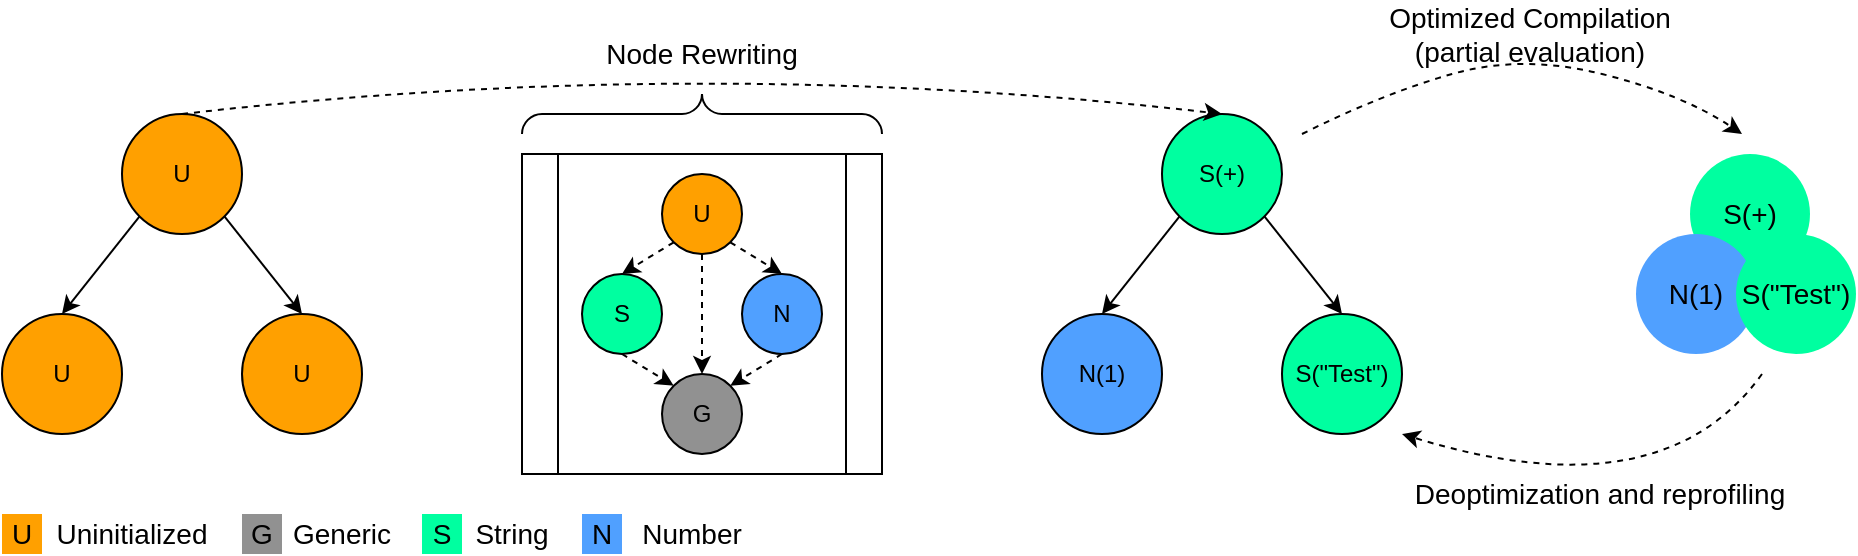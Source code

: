 <mxfile version="13.9.9" type="device"><diagram id="HswhR5ihVPA0UIcyZu1o" name="Seite-1"><mxGraphModel dx="1086" dy="846" grid="1" gridSize="10" guides="1" tooltips="1" connect="1" arrows="1" fold="1" page="1" pageScale="1" pageWidth="827" pageHeight="1169" math="0" shadow="0"><root><mxCell id="0"/><mxCell id="1" parent="0"/><mxCell id="R48PR1ifjNO224UfDR8X-1" value="U" style="ellipse;whiteSpace=wrap;html=1;aspect=fixed;fillColor=#FFA000;" parent="1" vertex="1"><mxGeometry x="70" y="240" width="60" height="60" as="geometry"/></mxCell><mxCell id="R48PR1ifjNO224UfDR8X-2" value="U" style="ellipse;whiteSpace=wrap;html=1;aspect=fixed;fillColor=#FFA000;" parent="1" vertex="1"><mxGeometry x="10" y="340" width="60" height="60" as="geometry"/></mxCell><mxCell id="R48PR1ifjNO224UfDR8X-3" value="U" style="ellipse;whiteSpace=wrap;html=1;aspect=fixed;fillColor=#FFA000;" parent="1" vertex="1"><mxGeometry x="130" y="340" width="60" height="60" as="geometry"/></mxCell><mxCell id="R48PR1ifjNO224UfDR8X-4" value="" style="endArrow=classic;html=1;exitX=0;exitY=1;exitDx=0;exitDy=0;entryX=0.5;entryY=0;entryDx=0;entryDy=0;" parent="1" source="R48PR1ifjNO224UfDR8X-1" target="R48PR1ifjNO224UfDR8X-2" edge="1"><mxGeometry width="50" height="50" relative="1" as="geometry"><mxPoint x="350" y="660" as="sourcePoint"/><mxPoint x="400" y="610" as="targetPoint"/></mxGeometry></mxCell><mxCell id="R48PR1ifjNO224UfDR8X-5" value="" style="endArrow=classic;html=1;exitX=1;exitY=1;exitDx=0;exitDy=0;entryX=0.5;entryY=0;entryDx=0;entryDy=0;" parent="1" source="R48PR1ifjNO224UfDR8X-1" target="R48PR1ifjNO224UfDR8X-3" edge="1"><mxGeometry width="50" height="50" relative="1" as="geometry"><mxPoint x="350" y="660" as="sourcePoint"/><mxPoint x="160" y="340" as="targetPoint"/></mxGeometry></mxCell><mxCell id="R48PR1ifjNO224UfDR8X-6" value="" style="shape=process;whiteSpace=wrap;html=1;backgroundOutline=1;fillColor=#FFFFFF;" parent="1" vertex="1"><mxGeometry x="270" y="260" width="180" height="160" as="geometry"/></mxCell><mxCell id="R48PR1ifjNO224UfDR8X-7" value="U" style="ellipse;whiteSpace=wrap;html=1;aspect=fixed;fillColor=#FFA000;" parent="1" vertex="1"><mxGeometry x="340" y="270" width="40" height="40" as="geometry"/></mxCell><mxCell id="R48PR1ifjNO224UfDR8X-8" value="S" style="ellipse;whiteSpace=wrap;html=1;aspect=fixed;fillColor=#00FFA0;" parent="1" vertex="1"><mxGeometry x="300" y="320" width="40" height="40" as="geometry"/></mxCell><mxCell id="R48PR1ifjNO224UfDR8X-9" value="N" style="ellipse;whiteSpace=wrap;html=1;aspect=fixed;fillColor=#50A0FF;" parent="1" vertex="1"><mxGeometry x="380" y="320" width="40" height="40" as="geometry"/></mxCell><mxCell id="R48PR1ifjNO224UfDR8X-10" value="G" style="ellipse;whiteSpace=wrap;html=1;aspect=fixed;fillColor=#919191;" parent="1" vertex="1"><mxGeometry x="340" y="370" width="40" height="40" as="geometry"/></mxCell><mxCell id="R48PR1ifjNO224UfDR8X-11" value="" style="endArrow=classic;html=1;dashed=1;exitX=1;exitY=1;exitDx=0;exitDy=0;entryX=0.5;entryY=0;entryDx=0;entryDy=0;" parent="1" source="R48PR1ifjNO224UfDR8X-7" target="R48PR1ifjNO224UfDR8X-9" edge="1"><mxGeometry width="50" height="50" relative="1" as="geometry"><mxPoint x="380" y="530" as="sourcePoint"/><mxPoint x="430" y="480" as="targetPoint"/></mxGeometry></mxCell><mxCell id="R48PR1ifjNO224UfDR8X-12" value="" style="endArrow=classic;html=1;dashed=1;exitX=0;exitY=1;exitDx=0;exitDy=0;entryX=0.5;entryY=0;entryDx=0;entryDy=0;" parent="1" source="R48PR1ifjNO224UfDR8X-7" target="R48PR1ifjNO224UfDR8X-8" edge="1"><mxGeometry width="50" height="50" relative="1" as="geometry"><mxPoint x="384.142" y="314.142" as="sourcePoint"/><mxPoint x="410" y="330" as="targetPoint"/></mxGeometry></mxCell><mxCell id="R48PR1ifjNO224UfDR8X-13" value="" style="endArrow=classic;html=1;dashed=1;exitX=0.5;exitY=1;exitDx=0;exitDy=0;" parent="1" source="R48PR1ifjNO224UfDR8X-7" target="R48PR1ifjNO224UfDR8X-10" edge="1"><mxGeometry width="50" height="50" relative="1" as="geometry"><mxPoint x="394.142" y="324.142" as="sourcePoint"/><mxPoint x="420" y="340" as="targetPoint"/></mxGeometry></mxCell><mxCell id="R48PR1ifjNO224UfDR8X-14" value="" style="endArrow=classic;html=1;dashed=1;exitX=0.5;exitY=1;exitDx=0;exitDy=0;entryX=1;entryY=0;entryDx=0;entryDy=0;" parent="1" source="R48PR1ifjNO224UfDR8X-9" target="R48PR1ifjNO224UfDR8X-10" edge="1"><mxGeometry width="50" height="50" relative="1" as="geometry"><mxPoint x="404.142" y="334.142" as="sourcePoint"/><mxPoint x="430" y="350" as="targetPoint"/></mxGeometry></mxCell><mxCell id="R48PR1ifjNO224UfDR8X-15" value="" style="endArrow=classic;html=1;dashed=1;exitX=0.5;exitY=1;exitDx=0;exitDy=0;entryX=0;entryY=0;entryDx=0;entryDy=0;" parent="1" source="R48PR1ifjNO224UfDR8X-8" target="R48PR1ifjNO224UfDR8X-10" edge="1"><mxGeometry width="50" height="50" relative="1" as="geometry"><mxPoint x="414.142" y="344.142" as="sourcePoint"/><mxPoint x="440" y="360" as="targetPoint"/></mxGeometry></mxCell><mxCell id="R48PR1ifjNO224UfDR8X-16" value="S(+)" style="ellipse;whiteSpace=wrap;html=1;aspect=fixed;fillColor=#00FFA0;" parent="1" vertex="1"><mxGeometry x="590" y="240" width="60" height="60" as="geometry"/></mxCell><mxCell id="R48PR1ifjNO224UfDR8X-17" value="N(1)" style="ellipse;whiteSpace=wrap;html=1;aspect=fixed;fillColor=#50A0FF;" parent="1" vertex="1"><mxGeometry x="530" y="340" width="60" height="60" as="geometry"/></mxCell><mxCell id="R48PR1ifjNO224UfDR8X-18" value="S(&quot;Test&quot;)" style="ellipse;whiteSpace=wrap;html=1;aspect=fixed;fillColor=#00FFA0;" parent="1" vertex="1"><mxGeometry x="650" y="340" width="60" height="60" as="geometry"/></mxCell><mxCell id="R48PR1ifjNO224UfDR8X-19" value="" style="endArrow=classic;html=1;exitX=0;exitY=1;exitDx=0;exitDy=0;entryX=0.5;entryY=0;entryDx=0;entryDy=0;" parent="1" source="R48PR1ifjNO224UfDR8X-16" target="R48PR1ifjNO224UfDR8X-17" edge="1"><mxGeometry width="50" height="50" relative="1" as="geometry"><mxPoint x="870" y="660" as="sourcePoint"/><mxPoint x="920" y="610" as="targetPoint"/></mxGeometry></mxCell><mxCell id="R48PR1ifjNO224UfDR8X-20" value="" style="endArrow=classic;html=1;exitX=1;exitY=1;exitDx=0;exitDy=0;entryX=0.5;entryY=0;entryDx=0;entryDy=0;" parent="1" source="R48PR1ifjNO224UfDR8X-16" target="R48PR1ifjNO224UfDR8X-18" edge="1"><mxGeometry width="50" height="50" relative="1" as="geometry"><mxPoint x="870" y="660" as="sourcePoint"/><mxPoint x="680" y="340" as="targetPoint"/></mxGeometry></mxCell><mxCell id="R48PR1ifjNO224UfDR8X-21" value="" style="curved=1;endArrow=classic;html=1;dashed=1;exitX=0.5;exitY=0;exitDx=0;exitDy=0;entryX=0.5;entryY=0;entryDx=0;entryDy=0;" parent="1" source="R48PR1ifjNO224UfDR8X-1" target="R48PR1ifjNO224UfDR8X-16" edge="1"><mxGeometry width="50" height="50" relative="1" as="geometry"><mxPoint x="390" y="260" as="sourcePoint"/><mxPoint x="510" y="220" as="targetPoint"/><Array as="points"><mxPoint x="360" y="210"/></Array></mxGeometry></mxCell><mxCell id="R48PR1ifjNO224UfDR8X-22" value="" style="verticalLabelPosition=bottom;shadow=0;dashed=0;align=center;html=1;verticalAlign=top;strokeWidth=1;shape=mxgraph.mockup.markup.curlyBrace;fillColor=#000000;" parent="1" vertex="1"><mxGeometry x="270" y="230" width="180" height="20" as="geometry"/></mxCell><mxCell id="R48PR1ifjNO224UfDR8X-23" value="Node Rewriting" style="text;html=1;strokeColor=none;fillColor=none;align=center;verticalAlign=middle;whiteSpace=wrap;rounded=0;fontSize=14;" parent="1" vertex="1"><mxGeometry x="310" y="200" width="100" height="20" as="geometry"/></mxCell><mxCell id="R48PR1ifjNO224UfDR8X-24" value="U" style="rounded=0;whiteSpace=wrap;html=1;fontSize=14;fillColor=#FFA000;strokeColor=none;" parent="1" vertex="1"><mxGeometry x="10" y="440" width="20" height="20" as="geometry"/></mxCell><mxCell id="R48PR1ifjNO224UfDR8X-25" value="Uninitialized" style="text;html=1;strokeColor=none;fillColor=none;align=center;verticalAlign=middle;whiteSpace=wrap;rounded=0;fontSize=14;" parent="1" vertex="1"><mxGeometry x="30" y="440" width="90" height="20" as="geometry"/></mxCell><mxCell id="R48PR1ifjNO224UfDR8X-26" value="G" style="rounded=0;whiteSpace=wrap;html=1;fontSize=14;strokeColor=none;fillColor=#919191;" parent="1" vertex="1"><mxGeometry x="130" y="440" width="20" height="20" as="geometry"/></mxCell><mxCell id="R48PR1ifjNO224UfDR8X-27" value="Generic" style="text;html=1;strokeColor=none;fillColor=none;align=center;verticalAlign=middle;whiteSpace=wrap;rounded=0;fontSize=14;" parent="1" vertex="1"><mxGeometry x="150" y="440" width="60" height="20" as="geometry"/></mxCell><mxCell id="R48PR1ifjNO224UfDR8X-28" value="S" style="rounded=0;whiteSpace=wrap;html=1;fontSize=14;strokeColor=none;fillColor=#00FFA0;" parent="1" vertex="1"><mxGeometry x="220" y="440" width="20" height="20" as="geometry"/></mxCell><mxCell id="R48PR1ifjNO224UfDR8X-29" value="String" style="text;html=1;strokeColor=none;fillColor=none;align=center;verticalAlign=middle;whiteSpace=wrap;rounded=0;fontSize=14;" parent="1" vertex="1"><mxGeometry x="240" y="440" width="50" height="20" as="geometry"/></mxCell><mxCell id="R48PR1ifjNO224UfDR8X-30" value="N" style="rounded=0;whiteSpace=wrap;html=1;fontSize=14;strokeColor=none;fillColor=#50A0FF;" parent="1" vertex="1"><mxGeometry x="300" y="440" width="20" height="20" as="geometry"/></mxCell><mxCell id="R48PR1ifjNO224UfDR8X-31" value="Number" style="text;html=1;strokeColor=none;fillColor=none;align=center;verticalAlign=middle;whiteSpace=wrap;rounded=0;fontSize=14;" parent="1" vertex="1"><mxGeometry x="320" y="440" width="70" height="20" as="geometry"/></mxCell><mxCell id="R48PR1ifjNO224UfDR8X-32" value="S(+)" style="ellipse;whiteSpace=wrap;html=1;aspect=fixed;fontSize=14;strokeColor=none;fillColor=#00FFA0;" parent="1" vertex="1"><mxGeometry x="854" y="260" width="60" height="60" as="geometry"/></mxCell><mxCell id="R48PR1ifjNO224UfDR8X-33" value="N(1)" style="ellipse;whiteSpace=wrap;html=1;aspect=fixed;fillColor=#50A0FF;fontSize=14;strokeColor=none;" parent="1" vertex="1"><mxGeometry x="827" y="300" width="60" height="60" as="geometry"/></mxCell><mxCell id="R48PR1ifjNO224UfDR8X-34" value="S(&quot;Test&quot;)" style="ellipse;whiteSpace=wrap;html=1;aspect=fixed;fontSize=14;fillColor=#00FFA0;strokeColor=none;" parent="1" vertex="1"><mxGeometry x="877" y="300" width="60" height="60" as="geometry"/></mxCell><mxCell id="R48PR1ifjNO224UfDR8X-35" value="" style="curved=1;endArrow=classic;html=1;dashed=1;fontSize=14;" parent="1" edge="1"><mxGeometry width="50" height="50" relative="1" as="geometry"><mxPoint x="660" y="250" as="sourcePoint"/><mxPoint x="880" y="250" as="targetPoint"/><Array as="points"><mxPoint x="700" y="230"/><mxPoint x="770" y="210"/><mxPoint x="850" y="230"/></Array></mxGeometry></mxCell><mxCell id="R48PR1ifjNO224UfDR8X-36" value="Optimized Compilation (partial evaluation)" style="text;html=1;strokeColor=none;fillColor=none;align=center;verticalAlign=middle;whiteSpace=wrap;rounded=0;fontSize=14;" parent="1" vertex="1"><mxGeometry x="694" y="190" width="160" height="20" as="geometry"/></mxCell><mxCell id="R48PR1ifjNO224UfDR8X-37" value="" style="curved=1;endArrow=classic;html=1;dashed=1;fontSize=14;" parent="1" edge="1"><mxGeometry width="50" height="50" relative="1" as="geometry"><mxPoint x="890" y="370" as="sourcePoint"/><mxPoint x="710" y="400" as="targetPoint"/><Array as="points"><mxPoint x="840" y="440"/></Array></mxGeometry></mxCell><mxCell id="R48PR1ifjNO224UfDR8X-38" value="Deoptimization and reprofiling" style="text;html=1;strokeColor=none;fillColor=none;align=center;verticalAlign=middle;whiteSpace=wrap;rounded=0;fontSize=14;" parent="1" vertex="1"><mxGeometry x="694" y="420" width="230" height="20" as="geometry"/></mxCell></root></mxGraphModel></diagram></mxfile>